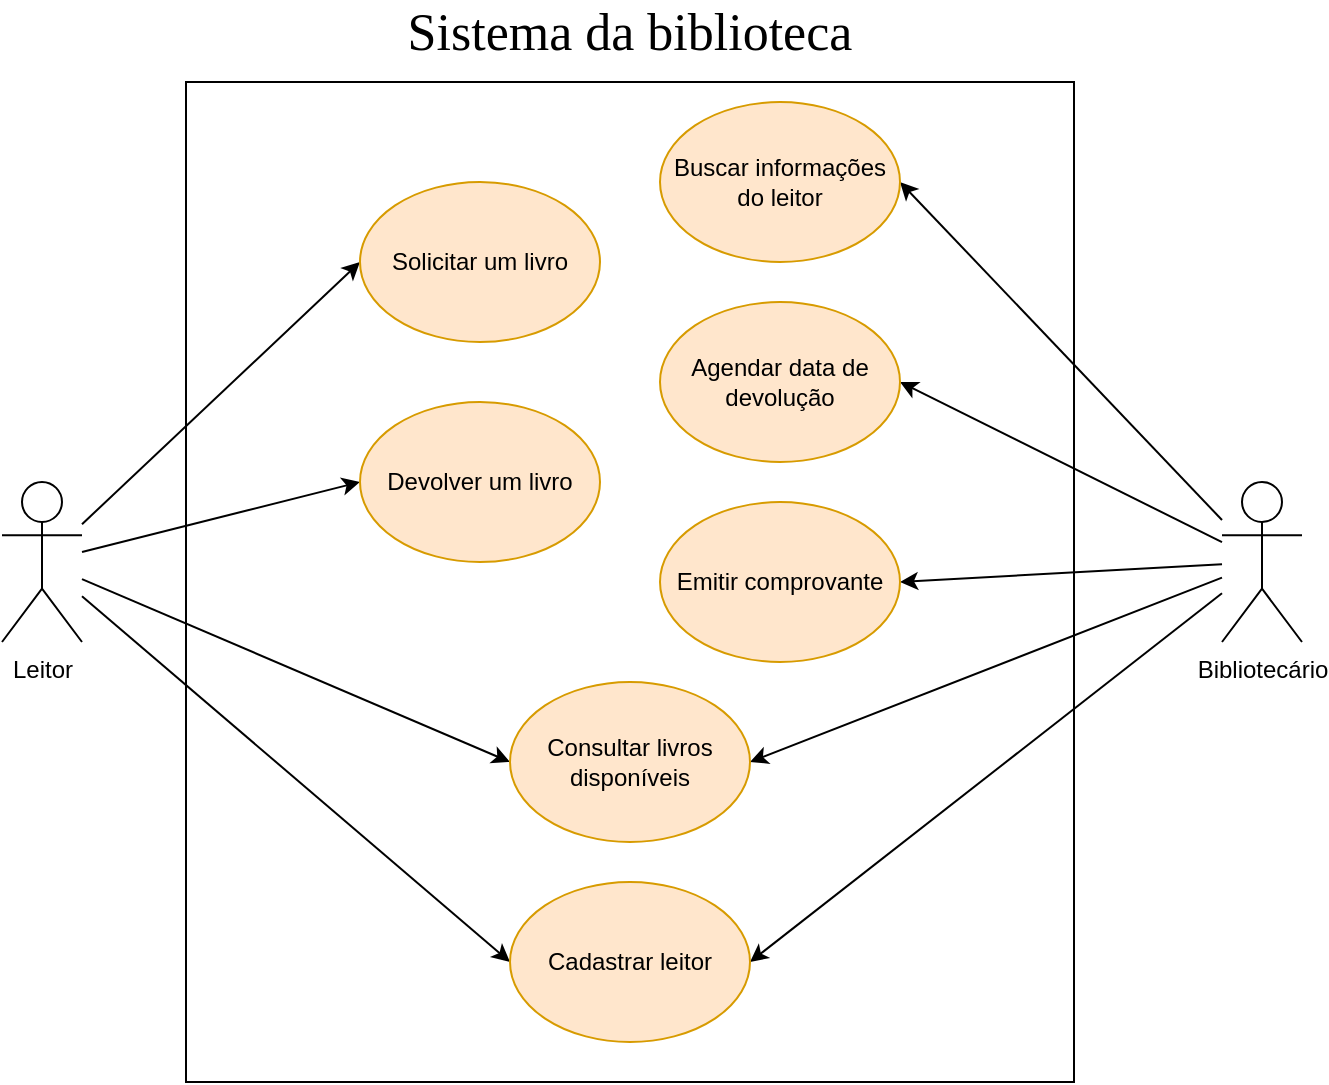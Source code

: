 <mxfile version="21.6.9" type="device">
  <diagram name="Página-1" id="CbRkFIS0AxD34-PRjqDY">
    <mxGraphModel dx="1195" dy="658" grid="1" gridSize="10" guides="1" tooltips="1" connect="1" arrows="1" fold="1" page="1" pageScale="1" pageWidth="827" pageHeight="1169" math="0" shadow="0">
      <root>
        <mxCell id="0" />
        <mxCell id="1" parent="0" />
        <mxCell id="IdJa90-ZmzTuO7CGFzeB-1" value="" style="rounded=0;whiteSpace=wrap;html=1;" vertex="1" parent="1">
          <mxGeometry x="192" y="60" width="444" height="500" as="geometry" />
        </mxCell>
        <mxCell id="IdJa90-ZmzTuO7CGFzeB-2" value="&lt;font style=&quot;font-size: 26px;&quot; face=&quot;Tahoma&quot;&gt;Sistema da biblioteca&lt;/font&gt;" style="text;html=1;strokeColor=none;fillColor=none;align=center;verticalAlign=middle;whiteSpace=wrap;rounded=0;fontSize=26;" vertex="1" parent="1">
          <mxGeometry x="204" y="20" width="420" height="30" as="geometry" />
        </mxCell>
        <mxCell id="IdJa90-ZmzTuO7CGFzeB-7" style="edgeStyle=none;rounded=0;orthogonalLoop=1;jettySize=auto;html=1;entryX=0;entryY=0.5;entryDx=0;entryDy=0;" edge="1" parent="1" source="IdJa90-ZmzTuO7CGFzeB-3" target="IdJa90-ZmzTuO7CGFzeB-5">
          <mxGeometry relative="1" as="geometry" />
        </mxCell>
        <mxCell id="IdJa90-ZmzTuO7CGFzeB-13" style="edgeStyle=none;rounded=0;orthogonalLoop=1;jettySize=auto;html=1;entryX=0;entryY=0.5;entryDx=0;entryDy=0;" edge="1" parent="1" source="IdJa90-ZmzTuO7CGFzeB-3" target="IdJa90-ZmzTuO7CGFzeB-12">
          <mxGeometry relative="1" as="geometry" />
        </mxCell>
        <mxCell id="IdJa90-ZmzTuO7CGFzeB-19" style="edgeStyle=none;rounded=0;orthogonalLoop=1;jettySize=auto;html=1;entryX=0;entryY=0.5;entryDx=0;entryDy=0;" edge="1" parent="1" source="IdJa90-ZmzTuO7CGFzeB-3" target="IdJa90-ZmzTuO7CGFzeB-18">
          <mxGeometry relative="1" as="geometry" />
        </mxCell>
        <mxCell id="IdJa90-ZmzTuO7CGFzeB-20" style="edgeStyle=none;rounded=0;orthogonalLoop=1;jettySize=auto;html=1;entryX=0;entryY=0.5;entryDx=0;entryDy=0;" edge="1" parent="1" source="IdJa90-ZmzTuO7CGFzeB-3" target="IdJa90-ZmzTuO7CGFzeB-8">
          <mxGeometry relative="1" as="geometry" />
        </mxCell>
        <mxCell id="IdJa90-ZmzTuO7CGFzeB-3" value="Leitor" style="shape=umlActor;verticalLabelPosition=bottom;verticalAlign=top;html=1;outlineConnect=0;" vertex="1" parent="1">
          <mxGeometry x="100" y="260" width="40" height="80" as="geometry" />
        </mxCell>
        <mxCell id="IdJa90-ZmzTuO7CGFzeB-9" style="edgeStyle=none;rounded=0;orthogonalLoop=1;jettySize=auto;html=1;entryX=1;entryY=0.5;entryDx=0;entryDy=0;" edge="1" parent="1" source="IdJa90-ZmzTuO7CGFzeB-4" target="IdJa90-ZmzTuO7CGFzeB-8">
          <mxGeometry relative="1" as="geometry" />
        </mxCell>
        <mxCell id="IdJa90-ZmzTuO7CGFzeB-11" style="edgeStyle=none;rounded=0;orthogonalLoop=1;jettySize=auto;html=1;entryX=1;entryY=0.5;entryDx=0;entryDy=0;" edge="1" parent="1" source="IdJa90-ZmzTuO7CGFzeB-4" target="IdJa90-ZmzTuO7CGFzeB-10">
          <mxGeometry relative="1" as="geometry" />
        </mxCell>
        <mxCell id="IdJa90-ZmzTuO7CGFzeB-15" style="edgeStyle=none;rounded=0;orthogonalLoop=1;jettySize=auto;html=1;entryX=1;entryY=0.5;entryDx=0;entryDy=0;" edge="1" parent="1" source="IdJa90-ZmzTuO7CGFzeB-4" target="IdJa90-ZmzTuO7CGFzeB-14">
          <mxGeometry relative="1" as="geometry" />
        </mxCell>
        <mxCell id="IdJa90-ZmzTuO7CGFzeB-17" style="edgeStyle=none;rounded=0;orthogonalLoop=1;jettySize=auto;html=1;entryX=1;entryY=0.5;entryDx=0;entryDy=0;" edge="1" parent="1" source="IdJa90-ZmzTuO7CGFzeB-4" target="IdJa90-ZmzTuO7CGFzeB-16">
          <mxGeometry relative="1" as="geometry" />
        </mxCell>
        <mxCell id="IdJa90-ZmzTuO7CGFzeB-21" style="edgeStyle=none;rounded=0;orthogonalLoop=1;jettySize=auto;html=1;entryX=1;entryY=0.5;entryDx=0;entryDy=0;" edge="1" parent="1" source="IdJa90-ZmzTuO7CGFzeB-4" target="IdJa90-ZmzTuO7CGFzeB-18">
          <mxGeometry relative="1" as="geometry" />
        </mxCell>
        <mxCell id="IdJa90-ZmzTuO7CGFzeB-4" value="Bibliotecário" style="shape=umlActor;verticalLabelPosition=bottom;verticalAlign=top;html=1;outlineConnect=0;" vertex="1" parent="1">
          <mxGeometry x="710" y="260" width="40" height="80" as="geometry" />
        </mxCell>
        <mxCell id="IdJa90-ZmzTuO7CGFzeB-5" value="Solicitar um livro" style="ellipse;whiteSpace=wrap;html=1;fillColor=#ffe6cc;strokeColor=#d79b00;" vertex="1" parent="1">
          <mxGeometry x="279" y="110" width="120" height="80" as="geometry" />
        </mxCell>
        <mxCell id="IdJa90-ZmzTuO7CGFzeB-8" value="Cadastrar leitor" style="ellipse;whiteSpace=wrap;html=1;fillColor=#ffe6cc;strokeColor=#d79b00;" vertex="1" parent="1">
          <mxGeometry x="354" y="460" width="120" height="80" as="geometry" />
        </mxCell>
        <mxCell id="IdJa90-ZmzTuO7CGFzeB-10" value="Buscar informações do leitor" style="ellipse;whiteSpace=wrap;html=1;fillColor=#ffe6cc;strokeColor=#d79b00;" vertex="1" parent="1">
          <mxGeometry x="429" y="70" width="120" height="80" as="geometry" />
        </mxCell>
        <mxCell id="IdJa90-ZmzTuO7CGFzeB-12" value="Devolver um livro" style="ellipse;whiteSpace=wrap;html=1;fillColor=#ffe6cc;strokeColor=#d79b00;" vertex="1" parent="1">
          <mxGeometry x="279" y="220" width="120" height="80" as="geometry" />
        </mxCell>
        <mxCell id="IdJa90-ZmzTuO7CGFzeB-14" value="Agendar data de devolução" style="ellipse;whiteSpace=wrap;html=1;fillColor=#ffe6cc;strokeColor=#d79b00;" vertex="1" parent="1">
          <mxGeometry x="429" y="170" width="120" height="80" as="geometry" />
        </mxCell>
        <mxCell id="IdJa90-ZmzTuO7CGFzeB-16" value="Emitir comprovante" style="ellipse;whiteSpace=wrap;html=1;fillColor=#ffe6cc;strokeColor=#d79b00;" vertex="1" parent="1">
          <mxGeometry x="429" y="270" width="120" height="80" as="geometry" />
        </mxCell>
        <mxCell id="IdJa90-ZmzTuO7CGFzeB-18" value="Consultar livros disponíveis" style="ellipse;whiteSpace=wrap;html=1;fillColor=#ffe6cc;strokeColor=#d79b00;" vertex="1" parent="1">
          <mxGeometry x="354" y="360" width="120" height="80" as="geometry" />
        </mxCell>
      </root>
    </mxGraphModel>
  </diagram>
</mxfile>

